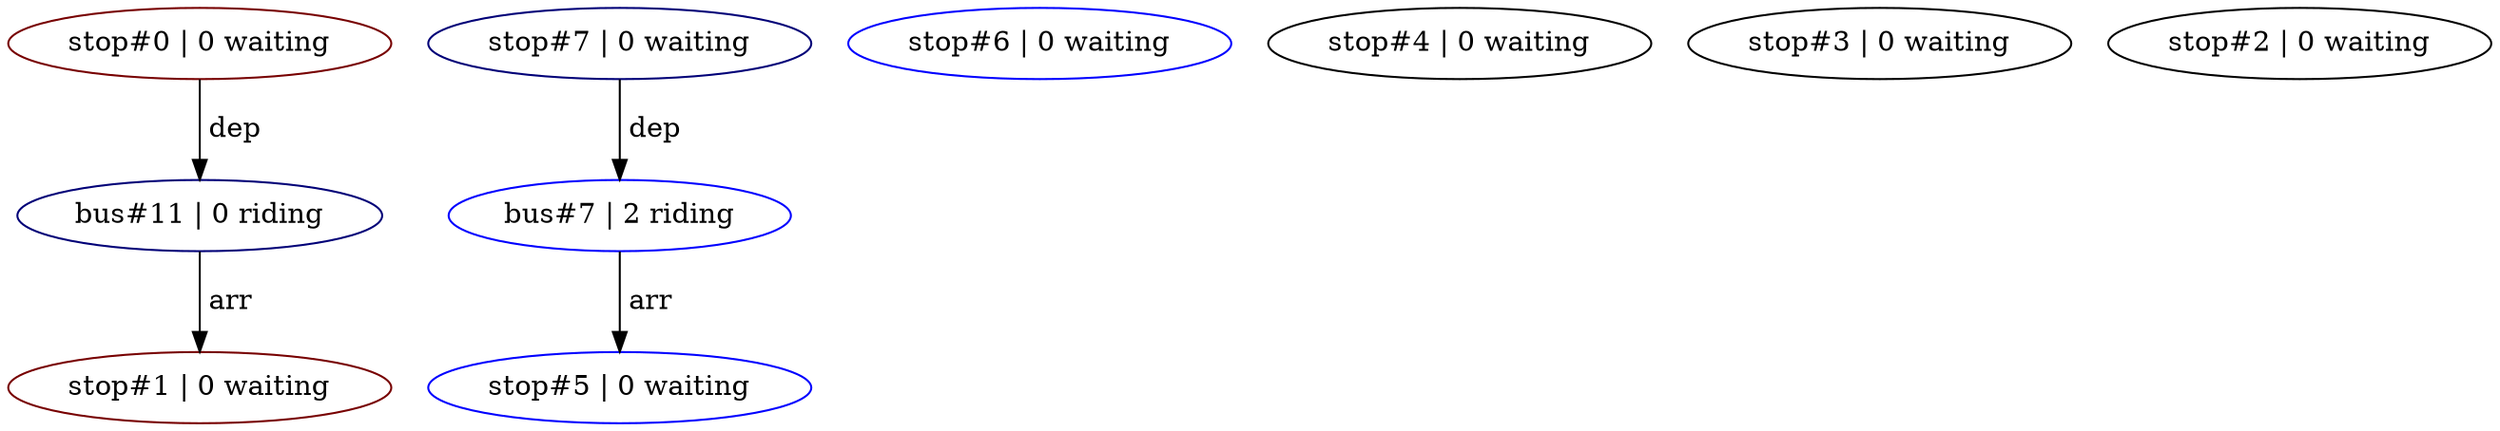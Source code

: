 digraph G
{
  bus11 [ label="bus#11 | 0 riding", color="#000077"];
  bus7 [ label="bus#7 | 2 riding", color="#0000FF"];

  stop7 [ label="stop#7 | 0 waiting", color="#000077"];
  stop6 [ label="stop#6 | 0 waiting", color="#0000FF"];
  stop5 [ label="stop#5 | 0 waiting", color="#0000FF"];
  stop4 [ label="stop#4 | 0 waiting", color="#000000"];
  stop3 [ label="stop#3 | 0 waiting", color="#000000"];
  stop2 [ label="stop#2 | 0 waiting", color="#000000"];
  stop1 [ label="stop#1 | 0 waiting", color="#770000"];
  stop0 [ label="stop#0 | 0 waiting", color="#770000"];

  stop7 -> bus7 [ label=" dep" ];
  bus7 -> stop5 [ label=" arr" ];
  stop0 -> bus11 [ label=" dep" ];
  bus11 -> stop1 [ label=" arr" ];
}
